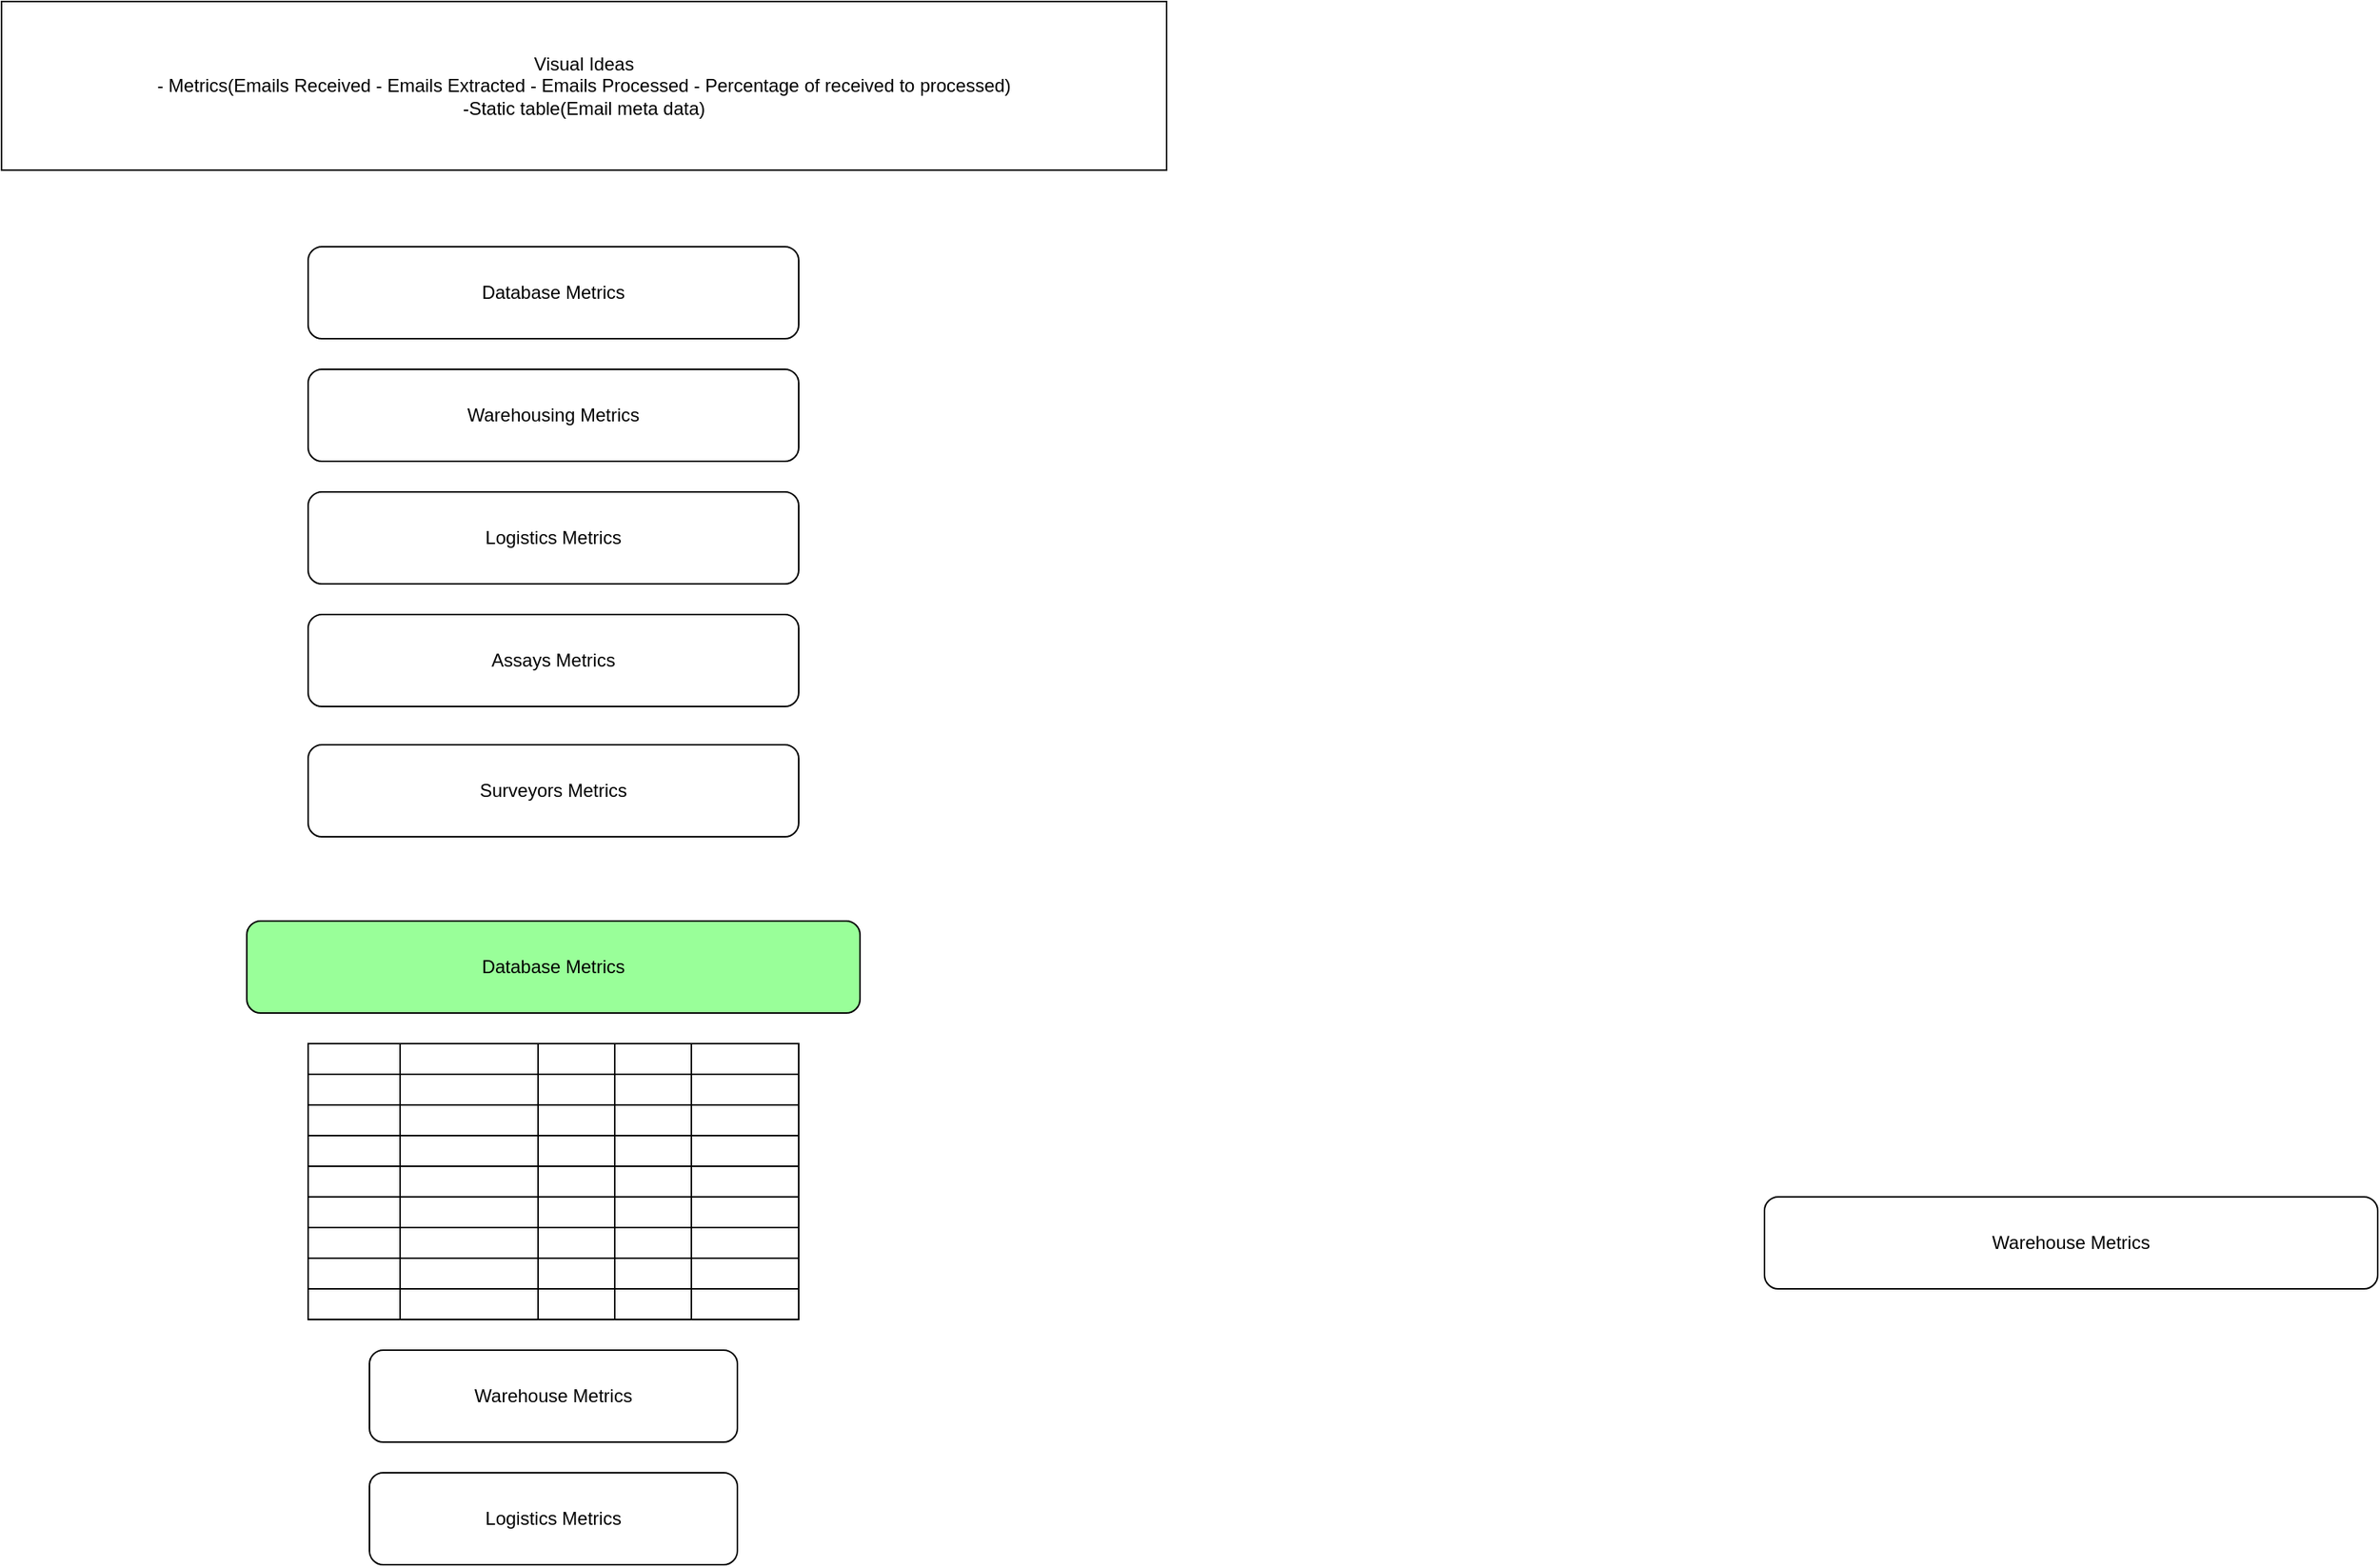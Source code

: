 <mxfile version="22.1.16" type="github">
  <diagram name="Page-1" id="90MO_YjmUW0pMVOKElTb">
    <mxGraphModel dx="1155" dy="583" grid="1" gridSize="10" guides="1" tooltips="1" connect="1" arrows="1" fold="1" page="1" pageScale="1" pageWidth="827" pageHeight="1169" math="0" shadow="0">
      <root>
        <mxCell id="0" />
        <mxCell id="1" parent="0" />
        <mxCell id="I7iUblfnx8lxJgYY3LSX-1" value="Visual Ideas&lt;br&gt;- Metrics(Emails Received - Emails Extracted - Emails Processed - Percentage of received to processed)&lt;br&gt;-Static table(Email meta data)" style="rounded=0;whiteSpace=wrap;html=1;" vertex="1" parent="1">
          <mxGeometry x="40" y="40" width="760" height="110" as="geometry" />
        </mxCell>
        <mxCell id="I7iUblfnx8lxJgYY3LSX-2" value="Database Metrics" style="rounded=1;whiteSpace=wrap;html=1;" vertex="1" parent="1">
          <mxGeometry x="240" y="200" width="320" height="60" as="geometry" />
        </mxCell>
        <mxCell id="I7iUblfnx8lxJgYY3LSX-3" value="Warehousing Metrics" style="rounded=1;whiteSpace=wrap;html=1;" vertex="1" parent="1">
          <mxGeometry x="240" y="280" width="320" height="60" as="geometry" />
        </mxCell>
        <mxCell id="I7iUblfnx8lxJgYY3LSX-4" value="Logistics Metrics" style="rounded=1;whiteSpace=wrap;html=1;" vertex="1" parent="1">
          <mxGeometry x="240" y="360" width="320" height="60" as="geometry" />
        </mxCell>
        <mxCell id="I7iUblfnx8lxJgYY3LSX-5" value="Database Metrics" style="rounded=1;whiteSpace=wrap;html=1;fillColor=#99FF99;" vertex="1" parent="1">
          <mxGeometry x="200" y="640" width="400" height="60" as="geometry" />
        </mxCell>
        <mxCell id="I7iUblfnx8lxJgYY3LSX-7" value="Warehouse Metrics" style="rounded=1;whiteSpace=wrap;html=1;" vertex="1" parent="1">
          <mxGeometry x="1190" y="820" width="400" height="60" as="geometry" />
        </mxCell>
        <mxCell id="I7iUblfnx8lxJgYY3LSX-9" value="Warehouse Metrics" style="rounded=1;whiteSpace=wrap;html=1;" vertex="1" parent="1">
          <mxGeometry x="280" y="920" width="240" height="60" as="geometry" />
        </mxCell>
        <mxCell id="I7iUblfnx8lxJgYY3LSX-10" value="Logistics Metrics" style="rounded=1;whiteSpace=wrap;html=1;" vertex="1" parent="1">
          <mxGeometry x="280" y="1000" width="240" height="60" as="geometry" />
        </mxCell>
        <mxCell id="I7iUblfnx8lxJgYY3LSX-28" style="edgeStyle=orthogonalEdgeStyle;rounded=0;orthogonalLoop=1;jettySize=auto;html=1;exitX=0.5;exitY=1;exitDx=0;exitDy=0;" edge="1" parent="1">
          <mxGeometry relative="1" as="geometry">
            <mxPoint x="400" y="880" as="sourcePoint" />
            <mxPoint x="400" y="880" as="targetPoint" />
          </mxGeometry>
        </mxCell>
        <mxCell id="I7iUblfnx8lxJgYY3LSX-30" value="" style="rounded=0;whiteSpace=wrap;html=1;" vertex="1" parent="1">
          <mxGeometry x="240" y="720" width="320" height="20" as="geometry" />
        </mxCell>
        <mxCell id="I7iUblfnx8lxJgYY3LSX-31" value="" style="rounded=0;whiteSpace=wrap;html=1;" vertex="1" parent="1">
          <mxGeometry x="240" y="740" width="320" height="20" as="geometry" />
        </mxCell>
        <mxCell id="I7iUblfnx8lxJgYY3LSX-32" value="" style="rounded=0;whiteSpace=wrap;html=1;" vertex="1" parent="1">
          <mxGeometry x="240" y="760" width="320" height="20" as="geometry" />
        </mxCell>
        <mxCell id="I7iUblfnx8lxJgYY3LSX-33" value="" style="rounded=0;whiteSpace=wrap;html=1;" vertex="1" parent="1">
          <mxGeometry x="240" y="780" width="320" height="20" as="geometry" />
        </mxCell>
        <mxCell id="I7iUblfnx8lxJgYY3LSX-34" value="" style="rounded=0;whiteSpace=wrap;html=1;" vertex="1" parent="1">
          <mxGeometry x="240" y="800" width="320" height="20" as="geometry" />
        </mxCell>
        <mxCell id="I7iUblfnx8lxJgYY3LSX-35" value="" style="rounded=0;whiteSpace=wrap;html=1;" vertex="1" parent="1">
          <mxGeometry x="240" y="820" width="320" height="20" as="geometry" />
        </mxCell>
        <mxCell id="I7iUblfnx8lxJgYY3LSX-36" value="" style="rounded=0;whiteSpace=wrap;html=1;" vertex="1" parent="1">
          <mxGeometry x="240" y="840" width="320" height="20" as="geometry" />
        </mxCell>
        <mxCell id="I7iUblfnx8lxJgYY3LSX-37" value="" style="rounded=0;whiteSpace=wrap;html=1;" vertex="1" parent="1">
          <mxGeometry x="240" y="860" width="320" height="20" as="geometry" />
        </mxCell>
        <mxCell id="I7iUblfnx8lxJgYY3LSX-38" value="" style="rounded=0;whiteSpace=wrap;html=1;" vertex="1" parent="1">
          <mxGeometry x="240" y="880" width="320" height="20" as="geometry" />
        </mxCell>
        <mxCell id="I7iUblfnx8lxJgYY3LSX-39" value="" style="rounded=0;whiteSpace=wrap;html=1;fillColor=none;" vertex="1" parent="1">
          <mxGeometry x="240" y="720" width="60" height="180" as="geometry" />
        </mxCell>
        <mxCell id="I7iUblfnx8lxJgYY3LSX-40" value="" style="rounded=0;whiteSpace=wrap;html=1;fillColor=none;" vertex="1" parent="1">
          <mxGeometry x="300" y="720" width="90" height="180" as="geometry" />
        </mxCell>
        <mxCell id="I7iUblfnx8lxJgYY3LSX-41" value="" style="rounded=0;whiteSpace=wrap;html=1;fillColor=none;" vertex="1" parent="1">
          <mxGeometry x="390" y="720" width="50" height="180" as="geometry" />
        </mxCell>
        <mxCell id="I7iUblfnx8lxJgYY3LSX-42" value="" style="rounded=0;whiteSpace=wrap;html=1;fillColor=none;" vertex="1" parent="1">
          <mxGeometry x="440" y="720" width="50" height="180" as="geometry" />
        </mxCell>
        <mxCell id="I7iUblfnx8lxJgYY3LSX-61" value="Assays Metrics" style="rounded=1;whiteSpace=wrap;html=1;" vertex="1" parent="1">
          <mxGeometry x="240" y="440" width="320" height="60" as="geometry" />
        </mxCell>
        <mxCell id="I7iUblfnx8lxJgYY3LSX-62" value="Surveyors Metrics" style="rounded=1;whiteSpace=wrap;html=1;" vertex="1" parent="1">
          <mxGeometry x="240" y="525" width="320" height="60" as="geometry" />
        </mxCell>
      </root>
    </mxGraphModel>
  </diagram>
</mxfile>

